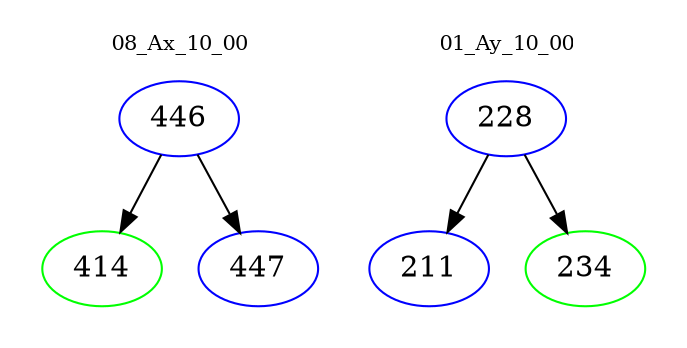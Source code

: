 digraph{
subgraph cluster_0 {
color = white
label = "08_Ax_10_00";
fontsize=10;
T0_446 [label="446", color="blue"]
T0_446 -> T0_414 [color="black"]
T0_414 [label="414", color="green"]
T0_446 -> T0_447 [color="black"]
T0_447 [label="447", color="blue"]
}
subgraph cluster_1 {
color = white
label = "01_Ay_10_00";
fontsize=10;
T1_228 [label="228", color="blue"]
T1_228 -> T1_211 [color="black"]
T1_211 [label="211", color="blue"]
T1_228 -> T1_234 [color="black"]
T1_234 [label="234", color="green"]
}
}
